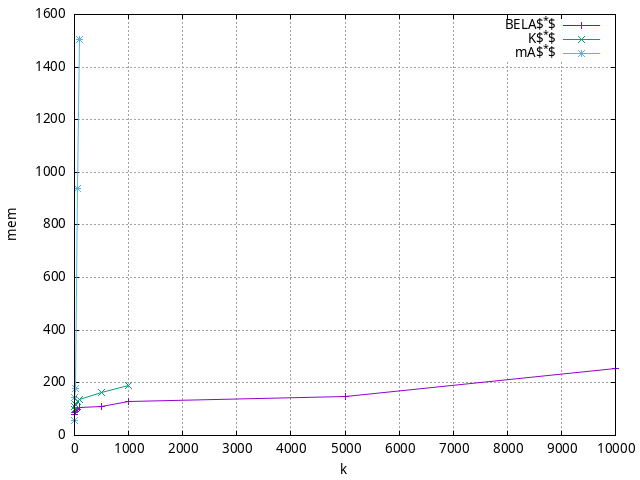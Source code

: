 #!/usr/bin/gnuplot
# -*- coding: utf-8 -*-
#
# results/maps/octile/35/random512-35.heuristic.octile.mem.gnuplot
#
# Started on 04/02/2024 19:57:27
# Author: Carlos Linares López
set grid
set xlabel "k"
set ylabel "mem"

set terminal png enhanced font "Ariel,10"
set output 'random512-35.heuristic.octile.mem.png'

plot "-" title "BELA$^*$"      with linesp, "-" title "K$^*$"      with linesp, "-" title "mA$^*$"      with linesp

	1 80.17
	5 88.0
	10 92.72
	50 97.0
	100 104.7
	500 111.7
	1000 128.11
	5000 147.1
	10000 254.02
end
	1 98.07
	5 110.26
	10 117.26
	50 128.52
	100 137.52
	500 162.35
	1000 189.96
end
	1 55.29
	5 143.83
	10 176.87
	50 939.99
	100 1503.66
end
